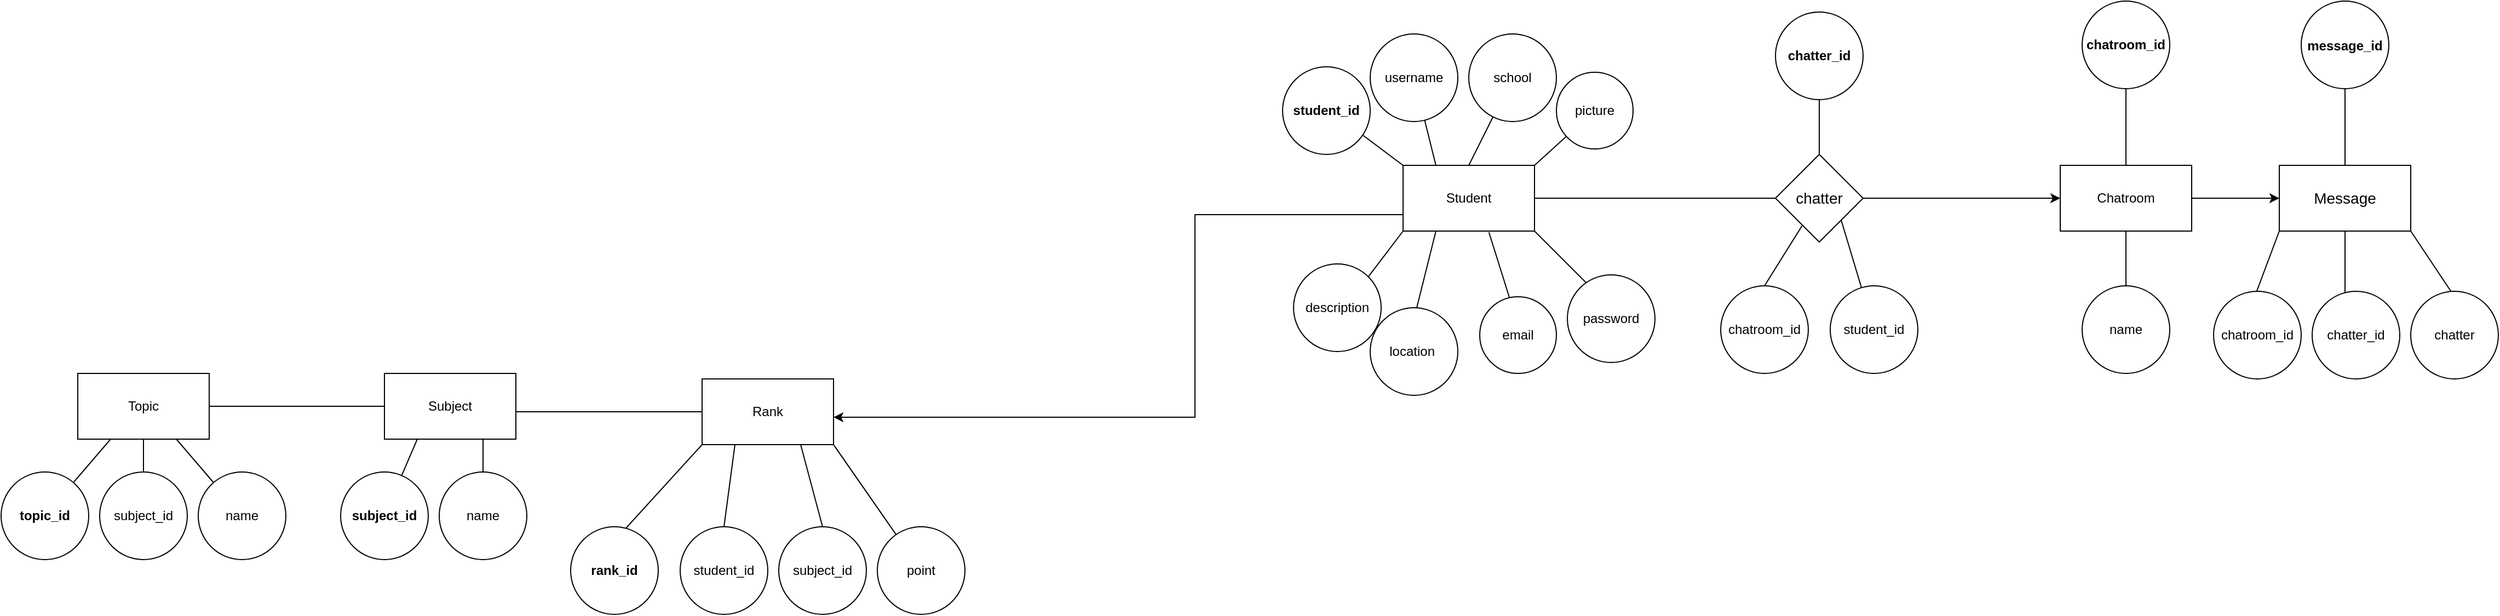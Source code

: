 <mxfile version="20.3.0" type="github">
  <diagram id="R2lEEEUBdFMjLlhIrx00" name="Page-1">
    <mxGraphModel dx="2738" dy="547" grid="1" gridSize="10" guides="1" tooltips="1" connect="1" arrows="1" fold="1" page="1" pageScale="1" pageWidth="850" pageHeight="1100" math="0" shadow="0" extFonts="Permanent Marker^https://fonts.googleapis.com/css?family=Permanent+Marker">
      <root>
        <mxCell id="0" />
        <mxCell id="1" parent="0" />
        <mxCell id="0v3SI8ZKZs6dKQrGf3tf-1" value="Student" style="rounded=0;whiteSpace=wrap;html=1;" vertex="1" parent="1">
          <mxGeometry x="390" y="190" width="120" height="60" as="geometry" />
        </mxCell>
        <mxCell id="0v3SI8ZKZs6dKQrGf3tf-2" value="" style="endArrow=none;html=1;rounded=0;entryX=0;entryY=0;entryDx=0;entryDy=0;" edge="1" parent="1" target="0v3SI8ZKZs6dKQrGf3tf-1">
          <mxGeometry width="50" height="50" relative="1" as="geometry">
            <mxPoint x="350" y="160" as="sourcePoint" />
            <mxPoint x="390" y="180" as="targetPoint" />
          </mxGeometry>
        </mxCell>
        <mxCell id="0v3SI8ZKZs6dKQrGf3tf-3" value="&lt;b&gt;student_id&lt;/b&gt;" style="ellipse;whiteSpace=wrap;html=1;aspect=fixed;" vertex="1" parent="1">
          <mxGeometry x="280" y="100" width="80" height="80" as="geometry" />
        </mxCell>
        <mxCell id="0v3SI8ZKZs6dKQrGf3tf-4" value="" style="endArrow=none;html=1;rounded=0;exitX=0.25;exitY=0;exitDx=0;exitDy=0;" edge="1" parent="1" source="0v3SI8ZKZs6dKQrGf3tf-1" target="0v3SI8ZKZs6dKQrGf3tf-5">
          <mxGeometry width="50" height="50" relative="1" as="geometry">
            <mxPoint x="420" y="200" as="sourcePoint" />
            <mxPoint x="440" y="120" as="targetPoint" />
          </mxGeometry>
        </mxCell>
        <mxCell id="0v3SI8ZKZs6dKQrGf3tf-5" value="username" style="ellipse;whiteSpace=wrap;html=1;aspect=fixed;" vertex="1" parent="1">
          <mxGeometry x="360" y="70" width="80" height="80" as="geometry" />
        </mxCell>
        <mxCell id="0v3SI8ZKZs6dKQrGf3tf-6" value="" style="endArrow=none;html=1;rounded=0;exitX=0.5;exitY=0;exitDx=0;exitDy=0;" edge="1" parent="1" source="0v3SI8ZKZs6dKQrGf3tf-1" target="0v3SI8ZKZs6dKQrGf3tf-7">
          <mxGeometry width="50" height="50" relative="1" as="geometry">
            <mxPoint x="600" y="310" as="sourcePoint" />
            <mxPoint x="520" y="120" as="targetPoint" />
          </mxGeometry>
        </mxCell>
        <mxCell id="0v3SI8ZKZs6dKQrGf3tf-7" value="school" style="ellipse;whiteSpace=wrap;html=1;aspect=fixed;" vertex="1" parent="1">
          <mxGeometry x="450" y="70" width="80" height="80" as="geometry" />
        </mxCell>
        <mxCell id="0v3SI8ZKZs6dKQrGf3tf-8" value="" style="endArrow=none;html=1;rounded=0;exitX=1;exitY=0;exitDx=0;exitDy=0;" edge="1" parent="1" source="0v3SI8ZKZs6dKQrGf3tf-1" target="0v3SI8ZKZs6dKQrGf3tf-10">
          <mxGeometry width="50" height="50" relative="1" as="geometry">
            <mxPoint x="600" y="310" as="sourcePoint" />
            <mxPoint x="560" y="150" as="targetPoint" />
          </mxGeometry>
        </mxCell>
        <mxCell id="0v3SI8ZKZs6dKQrGf3tf-10" value="picture" style="ellipse;whiteSpace=wrap;html=1;aspect=fixed;" vertex="1" parent="1">
          <mxGeometry x="530" y="105" width="70" height="70" as="geometry" />
        </mxCell>
        <mxCell id="0v3SI8ZKZs6dKQrGf3tf-11" value="" style="endArrow=none;html=1;rounded=0;entryX=0;entryY=1;entryDx=0;entryDy=0;exitX=0;exitY=0;exitDx=0;exitDy=0;" edge="1" parent="1" source="0v3SI8ZKZs6dKQrGf3tf-12" target="0v3SI8ZKZs6dKQrGf3tf-1">
          <mxGeometry width="50" height="50" relative="1" as="geometry">
            <mxPoint x="330" y="290" as="sourcePoint" />
            <mxPoint x="650" y="260" as="targetPoint" />
          </mxGeometry>
        </mxCell>
        <mxCell id="0v3SI8ZKZs6dKQrGf3tf-12" value="description" style="ellipse;whiteSpace=wrap;html=1;aspect=fixed;direction=south;" vertex="1" parent="1">
          <mxGeometry x="290" y="280" width="80" height="80" as="geometry" />
        </mxCell>
        <mxCell id="0v3SI8ZKZs6dKQrGf3tf-13" value="" style="endArrow=none;html=1;rounded=0;entryX=0.25;entryY=1;entryDx=0;entryDy=0;" edge="1" parent="1" target="0v3SI8ZKZs6dKQrGf3tf-1">
          <mxGeometry width="50" height="50" relative="1" as="geometry">
            <mxPoint x="400" y="330" as="sourcePoint" />
            <mxPoint x="650" y="260" as="targetPoint" />
          </mxGeometry>
        </mxCell>
        <mxCell id="0v3SI8ZKZs6dKQrGf3tf-15" value="location&amp;nbsp;" style="ellipse;whiteSpace=wrap;html=1;aspect=fixed;" vertex="1" parent="1">
          <mxGeometry x="360" y="320" width="80" height="80" as="geometry" />
        </mxCell>
        <mxCell id="0v3SI8ZKZs6dKQrGf3tf-16" value="" style="endArrow=none;html=1;rounded=0;entryX=0.653;entryY=1.017;entryDx=0;entryDy=0;entryPerimeter=0;" edge="1" parent="1" target="0v3SI8ZKZs6dKQrGf3tf-1">
          <mxGeometry width="50" height="50" relative="1" as="geometry">
            <mxPoint x="490" y="320" as="sourcePoint" />
            <mxPoint x="420" y="280" as="targetPoint" />
          </mxGeometry>
        </mxCell>
        <mxCell id="0v3SI8ZKZs6dKQrGf3tf-17" value="email" style="ellipse;whiteSpace=wrap;html=1;aspect=fixed;" vertex="1" parent="1">
          <mxGeometry x="460" y="310" width="70" height="70" as="geometry" />
        </mxCell>
        <mxCell id="0v3SI8ZKZs6dKQrGf3tf-18" value="" style="endArrow=none;html=1;rounded=0;entryX=1;entryY=1;entryDx=0;entryDy=0;" edge="1" parent="1" target="0v3SI8ZKZs6dKQrGf3tf-1">
          <mxGeometry width="50" height="50" relative="1" as="geometry">
            <mxPoint x="560" y="300" as="sourcePoint" />
            <mxPoint x="420" y="280" as="targetPoint" />
          </mxGeometry>
        </mxCell>
        <mxCell id="0v3SI8ZKZs6dKQrGf3tf-19" value="password" style="ellipse;whiteSpace=wrap;html=1;aspect=fixed;" vertex="1" parent="1">
          <mxGeometry x="540" y="290" width="80" height="80" as="geometry" />
        </mxCell>
        <mxCell id="0v3SI8ZKZs6dKQrGf3tf-23" value="" style="endArrow=none;html=1;rounded=0;entryX=0.5;entryY=0;entryDx=0;entryDy=0;" edge="1" parent="1">
          <mxGeometry width="50" height="50" relative="1" as="geometry">
            <mxPoint x="770" y="120" as="sourcePoint" />
            <mxPoint x="770" y="190" as="targetPoint" />
          </mxGeometry>
        </mxCell>
        <mxCell id="0v3SI8ZKZs6dKQrGf3tf-24" value="&lt;b&gt;chatter_id&lt;/b&gt;" style="ellipse;whiteSpace=wrap;html=1;aspect=fixed;" vertex="1" parent="1">
          <mxGeometry x="730" y="50" width="80" height="80" as="geometry" />
        </mxCell>
        <mxCell id="0v3SI8ZKZs6dKQrGf3tf-25" value="" style="endArrow=none;html=1;rounded=0;exitX=0.5;exitY=0;exitDx=0;exitDy=0;" edge="1" parent="1" source="0v3SI8ZKZs6dKQrGf3tf-26" target="0v3SI8ZKZs6dKQrGf3tf-39">
          <mxGeometry width="50" height="50" relative="1" as="geometry">
            <mxPoint x="720" y="320" as="sourcePoint" />
            <mxPoint x="740" y="250" as="targetPoint" />
          </mxGeometry>
        </mxCell>
        <mxCell id="0v3SI8ZKZs6dKQrGf3tf-26" value="chatroom_id" style="ellipse;whiteSpace=wrap;html=1;aspect=fixed;" vertex="1" parent="1">
          <mxGeometry x="680" y="300" width="80" height="80" as="geometry" />
        </mxCell>
        <mxCell id="0v3SI8ZKZs6dKQrGf3tf-27" value="student_id" style="ellipse;whiteSpace=wrap;html=1;aspect=fixed;" vertex="1" parent="1">
          <mxGeometry x="780" y="300" width="80" height="80" as="geometry" />
        </mxCell>
        <mxCell id="0v3SI8ZKZs6dKQrGf3tf-28" value="" style="endArrow=none;html=1;rounded=0;entryX=1;entryY=1;entryDx=0;entryDy=0;" edge="1" parent="1" source="0v3SI8ZKZs6dKQrGf3tf-27" target="0v3SI8ZKZs6dKQrGf3tf-39">
          <mxGeometry width="50" height="50" relative="1" as="geometry">
            <mxPoint x="670" y="320" as="sourcePoint" />
            <mxPoint x="800" y="250" as="targetPoint" />
          </mxGeometry>
        </mxCell>
        <mxCell id="0v3SI8ZKZs6dKQrGf3tf-29" value="" style="endArrow=classic;html=1;rounded=0;exitX=1;exitY=0.5;exitDx=0;exitDy=0;" edge="1" parent="1" source="0v3SI8ZKZs6dKQrGf3tf-39">
          <mxGeometry width="50" height="50" relative="1" as="geometry">
            <mxPoint x="830" y="220" as="sourcePoint" />
            <mxPoint x="990" y="220" as="targetPoint" />
          </mxGeometry>
        </mxCell>
        <mxCell id="0v3SI8ZKZs6dKQrGf3tf-30" value="" style="endArrow=none;html=1;rounded=0;exitX=1;exitY=0.5;exitDx=0;exitDy=0;entryX=0;entryY=0.5;entryDx=0;entryDy=0;" edge="1" parent="1" source="0v3SI8ZKZs6dKQrGf3tf-1" target="0v3SI8ZKZs6dKQrGf3tf-39">
          <mxGeometry width="50" height="50" relative="1" as="geometry">
            <mxPoint x="670" y="320" as="sourcePoint" />
            <mxPoint x="710" y="220" as="targetPoint" />
          </mxGeometry>
        </mxCell>
        <mxCell id="0v3SI8ZKZs6dKQrGf3tf-32" value="Chatroom" style="rounded=0;whiteSpace=wrap;html=1;" vertex="1" parent="1">
          <mxGeometry x="990" y="190" width="120" height="60" as="geometry" />
        </mxCell>
        <mxCell id="0v3SI8ZKZs6dKQrGf3tf-33" value="" style="endArrow=none;html=1;rounded=0;entryX=0.5;entryY=0;entryDx=0;entryDy=0;" edge="1" parent="1" target="0v3SI8ZKZs6dKQrGf3tf-32">
          <mxGeometry width="50" height="50" relative="1" as="geometry">
            <mxPoint x="1050" y="120" as="sourcePoint" />
            <mxPoint x="860" y="270" as="targetPoint" />
          </mxGeometry>
        </mxCell>
        <mxCell id="0v3SI8ZKZs6dKQrGf3tf-34" value="&lt;b&gt;chatroom_id&lt;/b&gt;" style="ellipse;whiteSpace=wrap;html=1;aspect=fixed;" vertex="1" parent="1">
          <mxGeometry x="1010" y="40" width="80" height="80" as="geometry" />
        </mxCell>
        <mxCell id="0v3SI8ZKZs6dKQrGf3tf-35" value="" style="endArrow=none;html=1;rounded=0;" edge="1" parent="1" source="0v3SI8ZKZs6dKQrGf3tf-32" target="0v3SI8ZKZs6dKQrGf3tf-36">
          <mxGeometry width="50" height="50" relative="1" as="geometry">
            <mxPoint x="810" y="320" as="sourcePoint" />
            <mxPoint x="1050" y="320" as="targetPoint" />
          </mxGeometry>
        </mxCell>
        <mxCell id="0v3SI8ZKZs6dKQrGf3tf-36" value="name" style="ellipse;whiteSpace=wrap;html=1;aspect=fixed;" vertex="1" parent="1">
          <mxGeometry x="1010" y="300" width="80" height="80" as="geometry" />
        </mxCell>
        <mxCell id="0v3SI8ZKZs6dKQrGf3tf-38" value="" style="endArrow=classic;html=1;rounded=0;exitX=1;exitY=0.5;exitDx=0;exitDy=0;" edge="1" parent="1" source="0v3SI8ZKZs6dKQrGf3tf-32" target="0v3SI8ZKZs6dKQrGf3tf-40">
          <mxGeometry width="50" height="50" relative="1" as="geometry">
            <mxPoint x="950" y="360" as="sourcePoint" />
            <mxPoint x="1250" y="220" as="targetPoint" />
          </mxGeometry>
        </mxCell>
        <mxCell id="0v3SI8ZKZs6dKQrGf3tf-39" value="&lt;font style=&quot;font-size: 14px;&quot;&gt;chatter&lt;/font&gt;" style="rhombus;whiteSpace=wrap;html=1;" vertex="1" parent="1">
          <mxGeometry x="730" y="180" width="80" height="80" as="geometry" />
        </mxCell>
        <mxCell id="0v3SI8ZKZs6dKQrGf3tf-40" value="Message" style="rounded=0;whiteSpace=wrap;html=1;fontSize=14;" vertex="1" parent="1">
          <mxGeometry x="1190" y="190" width="120" height="60" as="geometry" />
        </mxCell>
        <mxCell id="0v3SI8ZKZs6dKQrGf3tf-41" value="" style="endArrow=none;html=1;rounded=0;fontSize=14;entryX=0.5;entryY=0;entryDx=0;entryDy=0;" edge="1" parent="1" target="0v3SI8ZKZs6dKQrGf3tf-40">
          <mxGeometry width="50" height="50" relative="1" as="geometry">
            <mxPoint x="1250" y="120" as="sourcePoint" />
            <mxPoint x="1070" y="270" as="targetPoint" />
          </mxGeometry>
        </mxCell>
        <mxCell id="0v3SI8ZKZs6dKQrGf3tf-42" value="&lt;b&gt;&lt;font style=&quot;font-size: 12px;&quot;&gt;message_id&lt;/font&gt;&lt;/b&gt;" style="ellipse;whiteSpace=wrap;html=1;aspect=fixed;fontSize=14;" vertex="1" parent="1">
          <mxGeometry x="1210" y="40" width="80" height="80" as="geometry" />
        </mxCell>
        <mxCell id="0v3SI8ZKZs6dKQrGf3tf-43" value="" style="endArrow=none;html=1;rounded=0;fontSize=12;entryX=0;entryY=1;entryDx=0;entryDy=0;" edge="1" parent="1" target="0v3SI8ZKZs6dKQrGf3tf-40">
          <mxGeometry width="50" height="50" relative="1" as="geometry">
            <mxPoint x="1160" y="330" as="sourcePoint" />
            <mxPoint x="1070" y="270" as="targetPoint" />
          </mxGeometry>
        </mxCell>
        <mxCell id="0v3SI8ZKZs6dKQrGf3tf-44" value="chatroom_id" style="ellipse;whiteSpace=wrap;html=1;aspect=fixed;fontSize=12;" vertex="1" parent="1">
          <mxGeometry x="1130" y="305" width="80" height="80" as="geometry" />
        </mxCell>
        <mxCell id="0v3SI8ZKZs6dKQrGf3tf-45" value="" style="endArrow=none;html=1;rounded=0;fontSize=12;entryX=0.5;entryY=1;entryDx=0;entryDy=0;" edge="1" parent="1" target="0v3SI8ZKZs6dKQrGf3tf-40">
          <mxGeometry width="50" height="50" relative="1" as="geometry">
            <mxPoint x="1250" y="320" as="sourcePoint" />
            <mxPoint x="1060" y="260" as="targetPoint" />
          </mxGeometry>
        </mxCell>
        <mxCell id="0v3SI8ZKZs6dKQrGf3tf-46" value="chatter_id" style="ellipse;whiteSpace=wrap;html=1;aspect=fixed;fontSize=12;" vertex="1" parent="1">
          <mxGeometry x="1220" y="305" width="80" height="80" as="geometry" />
        </mxCell>
        <mxCell id="0v3SI8ZKZs6dKQrGf3tf-47" value="" style="endArrow=none;html=1;rounded=0;fontSize=12;entryX=1;entryY=1;entryDx=0;entryDy=0;" edge="1" parent="1" target="0v3SI8ZKZs6dKQrGf3tf-40">
          <mxGeometry width="50" height="50" relative="1" as="geometry">
            <mxPoint x="1350" y="310" as="sourcePoint" />
            <mxPoint x="1070" y="270" as="targetPoint" />
          </mxGeometry>
        </mxCell>
        <mxCell id="0v3SI8ZKZs6dKQrGf3tf-48" value="chatter" style="ellipse;whiteSpace=wrap;html=1;aspect=fixed;fontSize=12;" vertex="1" parent="1">
          <mxGeometry x="1310" y="305" width="80" height="80" as="geometry" />
        </mxCell>
        <mxCell id="0v3SI8ZKZs6dKQrGf3tf-49" value="" style="endArrow=none;html=1;rounded=0;fontSize=12;exitX=0;exitY=0.75;exitDx=0;exitDy=0;" edge="1" parent="1" source="0v3SI8ZKZs6dKQrGf3tf-1">
          <mxGeometry width="50" height="50" relative="1" as="geometry">
            <mxPoint x="340" y="230" as="sourcePoint" />
            <mxPoint x="-50" y="420" as="targetPoint" />
            <Array as="points">
              <mxPoint x="200" y="235" />
              <mxPoint x="200" y="420" />
            </Array>
          </mxGeometry>
        </mxCell>
        <mxCell id="0v3SI8ZKZs6dKQrGf3tf-51" value="Rank" style="rounded=0;whiteSpace=wrap;html=1;fontSize=12;" vertex="1" parent="1">
          <mxGeometry x="-250" y="385" width="120" height="60" as="geometry" />
        </mxCell>
        <mxCell id="0v3SI8ZKZs6dKQrGf3tf-52" value="" style="endArrow=none;html=1;rounded=0;fontSize=12;entryX=0;entryY=1;entryDx=0;entryDy=0;exitX=0.62;exitY=0.028;exitDx=0;exitDy=0;exitPerimeter=0;" edge="1" parent="1" source="0v3SI8ZKZs6dKQrGf3tf-53" target="0v3SI8ZKZs6dKQrGf3tf-51">
          <mxGeometry width="50" height="50" relative="1" as="geometry">
            <mxPoint x="-300" y="500" as="sourcePoint" />
            <mxPoint x="-290" y="460" as="targetPoint" />
          </mxGeometry>
        </mxCell>
        <mxCell id="0v3SI8ZKZs6dKQrGf3tf-53" value="&lt;b&gt;rank_id&lt;/b&gt;" style="ellipse;whiteSpace=wrap;html=1;aspect=fixed;fontSize=12;" vertex="1" parent="1">
          <mxGeometry x="-370" y="520" width="80" height="80" as="geometry" />
        </mxCell>
        <mxCell id="0v3SI8ZKZs6dKQrGf3tf-54" value="" style="endArrow=none;html=1;rounded=0;fontSize=12;entryX=0.25;entryY=1;entryDx=0;entryDy=0;exitX=0.5;exitY=0;exitDx=0;exitDy=0;" edge="1" parent="1" source="0v3SI8ZKZs6dKQrGf3tf-55" target="0v3SI8ZKZs6dKQrGf3tf-51">
          <mxGeometry width="50" height="50" relative="1" as="geometry">
            <mxPoint x="-220" y="500" as="sourcePoint" />
            <mxPoint x="-50" y="390" as="targetPoint" />
          </mxGeometry>
        </mxCell>
        <mxCell id="0v3SI8ZKZs6dKQrGf3tf-55" value="student_id" style="ellipse;whiteSpace=wrap;html=1;aspect=fixed;fontSize=12;" vertex="1" parent="1">
          <mxGeometry x="-270" y="520" width="80" height="80" as="geometry" />
        </mxCell>
        <mxCell id="0v3SI8ZKZs6dKQrGf3tf-56" value="" style="endArrow=none;html=1;rounded=0;fontSize=12;entryX=0.75;entryY=1;entryDx=0;entryDy=0;exitX=0.5;exitY=0;exitDx=0;exitDy=0;" edge="1" parent="1" source="0v3SI8ZKZs6dKQrGf3tf-57" target="0v3SI8ZKZs6dKQrGf3tf-51">
          <mxGeometry width="50" height="50" relative="1" as="geometry">
            <mxPoint x="-160" y="510" as="sourcePoint" />
            <mxPoint x="-50" y="390" as="targetPoint" />
          </mxGeometry>
        </mxCell>
        <mxCell id="0v3SI8ZKZs6dKQrGf3tf-57" value="subject_id" style="ellipse;whiteSpace=wrap;html=1;aspect=fixed;fontSize=12;" vertex="1" parent="1">
          <mxGeometry x="-180" y="520" width="80" height="80" as="geometry" />
        </mxCell>
        <mxCell id="0v3SI8ZKZs6dKQrGf3tf-58" value="" style="endArrow=none;html=1;rounded=0;fontSize=12;exitX=1;exitY=1;exitDx=0;exitDy=0;" edge="1" parent="1" source="0v3SI8ZKZs6dKQrGf3tf-51" target="0v3SI8ZKZs6dKQrGf3tf-59">
          <mxGeometry width="50" height="50" relative="1" as="geometry">
            <mxPoint x="-100" y="440" as="sourcePoint" />
            <mxPoint x="-70" y="530" as="targetPoint" />
          </mxGeometry>
        </mxCell>
        <mxCell id="0v3SI8ZKZs6dKQrGf3tf-59" value="point" style="ellipse;whiteSpace=wrap;html=1;aspect=fixed;fontSize=12;" vertex="1" parent="1">
          <mxGeometry x="-90" y="520" width="80" height="80" as="geometry" />
        </mxCell>
        <mxCell id="0v3SI8ZKZs6dKQrGf3tf-60" value="" style="endArrow=none;html=1;rounded=0;fontSize=12;exitX=0;exitY=0.5;exitDx=0;exitDy=0;" edge="1" parent="1" source="0v3SI8ZKZs6dKQrGf3tf-51">
          <mxGeometry width="50" height="50" relative="1" as="geometry">
            <mxPoint x="-100" y="440" as="sourcePoint" />
            <mxPoint x="-420" y="415" as="targetPoint" />
          </mxGeometry>
        </mxCell>
        <mxCell id="0v3SI8ZKZs6dKQrGf3tf-62" value="" style="endArrow=classic;html=1;rounded=0;fontSize=12;" edge="1" parent="1">
          <mxGeometry width="50" height="50" relative="1" as="geometry">
            <mxPoint x="-50" y="420" as="sourcePoint" />
            <mxPoint x="-130" y="420" as="targetPoint" />
          </mxGeometry>
        </mxCell>
        <mxCell id="0v3SI8ZKZs6dKQrGf3tf-63" value="Subject" style="rounded=0;whiteSpace=wrap;html=1;fontSize=12;" vertex="1" parent="1">
          <mxGeometry x="-540" y="380" width="120" height="60" as="geometry" />
        </mxCell>
        <mxCell id="0v3SI8ZKZs6dKQrGf3tf-64" value="" style="endArrow=none;html=1;rounded=0;fontSize=12;exitX=0.25;exitY=1;exitDx=0;exitDy=0;" edge="1" parent="1" source="0v3SI8ZKZs6dKQrGf3tf-63" target="0v3SI8ZKZs6dKQrGf3tf-65">
          <mxGeometry width="50" height="50" relative="1" as="geometry">
            <mxPoint x="-230" y="410" as="sourcePoint" />
            <mxPoint x="-550" y="470" as="targetPoint" />
          </mxGeometry>
        </mxCell>
        <mxCell id="0v3SI8ZKZs6dKQrGf3tf-65" value="&lt;b&gt;subject_id&lt;/b&gt;" style="ellipse;whiteSpace=wrap;html=1;aspect=fixed;fontSize=12;" vertex="1" parent="1">
          <mxGeometry x="-580" y="470" width="80" height="80" as="geometry" />
        </mxCell>
        <mxCell id="0v3SI8ZKZs6dKQrGf3tf-66" value="" style="endArrow=none;html=1;rounded=0;fontSize=12;exitX=0.75;exitY=1;exitDx=0;exitDy=0;" edge="1" parent="1" source="0v3SI8ZKZs6dKQrGf3tf-63" target="0v3SI8ZKZs6dKQrGf3tf-67">
          <mxGeometry width="50" height="50" relative="1" as="geometry">
            <mxPoint x="-230" y="410" as="sourcePoint" />
            <mxPoint x="-440" y="480" as="targetPoint" />
          </mxGeometry>
        </mxCell>
        <mxCell id="0v3SI8ZKZs6dKQrGf3tf-67" value="name" style="ellipse;whiteSpace=wrap;html=1;aspect=fixed;fontSize=12;" vertex="1" parent="1">
          <mxGeometry x="-490" y="470" width="80" height="80" as="geometry" />
        </mxCell>
        <mxCell id="0v3SI8ZKZs6dKQrGf3tf-68" value="" style="endArrow=none;html=1;rounded=0;fontSize=12;exitX=0;exitY=0.5;exitDx=0;exitDy=0;" edge="1" parent="1" source="0v3SI8ZKZs6dKQrGf3tf-63">
          <mxGeometry width="50" height="50" relative="1" as="geometry">
            <mxPoint x="-230" y="410" as="sourcePoint" />
            <mxPoint x="-700" y="410" as="targetPoint" />
          </mxGeometry>
        </mxCell>
        <mxCell id="0v3SI8ZKZs6dKQrGf3tf-69" value="Topic" style="rounded=0;whiteSpace=wrap;html=1;fontSize=12;" vertex="1" parent="1">
          <mxGeometry x="-820" y="380" width="120" height="60" as="geometry" />
        </mxCell>
        <mxCell id="0v3SI8ZKZs6dKQrGf3tf-70" value="" style="endArrow=none;html=1;rounded=0;fontSize=12;exitX=0.25;exitY=1;exitDx=0;exitDy=0;" edge="1" parent="1" source="0v3SI8ZKZs6dKQrGf3tf-69" target="0v3SI8ZKZs6dKQrGf3tf-71">
          <mxGeometry width="50" height="50" relative="1" as="geometry">
            <mxPoint x="-610" y="410" as="sourcePoint" />
            <mxPoint x="-820" y="490" as="targetPoint" />
          </mxGeometry>
        </mxCell>
        <mxCell id="0v3SI8ZKZs6dKQrGf3tf-71" value="&lt;b&gt;topic_id&lt;/b&gt;" style="ellipse;whiteSpace=wrap;html=1;aspect=fixed;fontSize=12;" vertex="1" parent="1">
          <mxGeometry x="-890" y="470" width="80" height="80" as="geometry" />
        </mxCell>
        <mxCell id="0v3SI8ZKZs6dKQrGf3tf-72" value="" style="endArrow=none;html=1;rounded=0;fontSize=12;exitX=0.5;exitY=1;exitDx=0;exitDy=0;" edge="1" parent="1" source="0v3SI8ZKZs6dKQrGf3tf-69" target="0v3SI8ZKZs6dKQrGf3tf-73">
          <mxGeometry width="50" height="50" relative="1" as="geometry">
            <mxPoint x="-610" y="410" as="sourcePoint" />
            <mxPoint x="-760" y="480" as="targetPoint" />
          </mxGeometry>
        </mxCell>
        <mxCell id="0v3SI8ZKZs6dKQrGf3tf-73" value="subject_id" style="ellipse;whiteSpace=wrap;html=1;aspect=fixed;fontSize=12;" vertex="1" parent="1">
          <mxGeometry x="-800" y="470" width="80" height="80" as="geometry" />
        </mxCell>
        <mxCell id="0v3SI8ZKZs6dKQrGf3tf-74" value="" style="endArrow=none;html=1;rounded=0;fontSize=12;exitX=0.75;exitY=1;exitDx=0;exitDy=0;" edge="1" parent="1" source="0v3SI8ZKZs6dKQrGf3tf-69" target="0v3SI8ZKZs6dKQrGf3tf-75">
          <mxGeometry width="50" height="50" relative="1" as="geometry">
            <mxPoint x="-610" y="410" as="sourcePoint" />
            <mxPoint x="-690" y="490" as="targetPoint" />
          </mxGeometry>
        </mxCell>
        <mxCell id="0v3SI8ZKZs6dKQrGf3tf-75" value="name" style="ellipse;whiteSpace=wrap;html=1;aspect=fixed;fontSize=12;" vertex="1" parent="1">
          <mxGeometry x="-710" y="470" width="80" height="80" as="geometry" />
        </mxCell>
      </root>
    </mxGraphModel>
  </diagram>
</mxfile>

